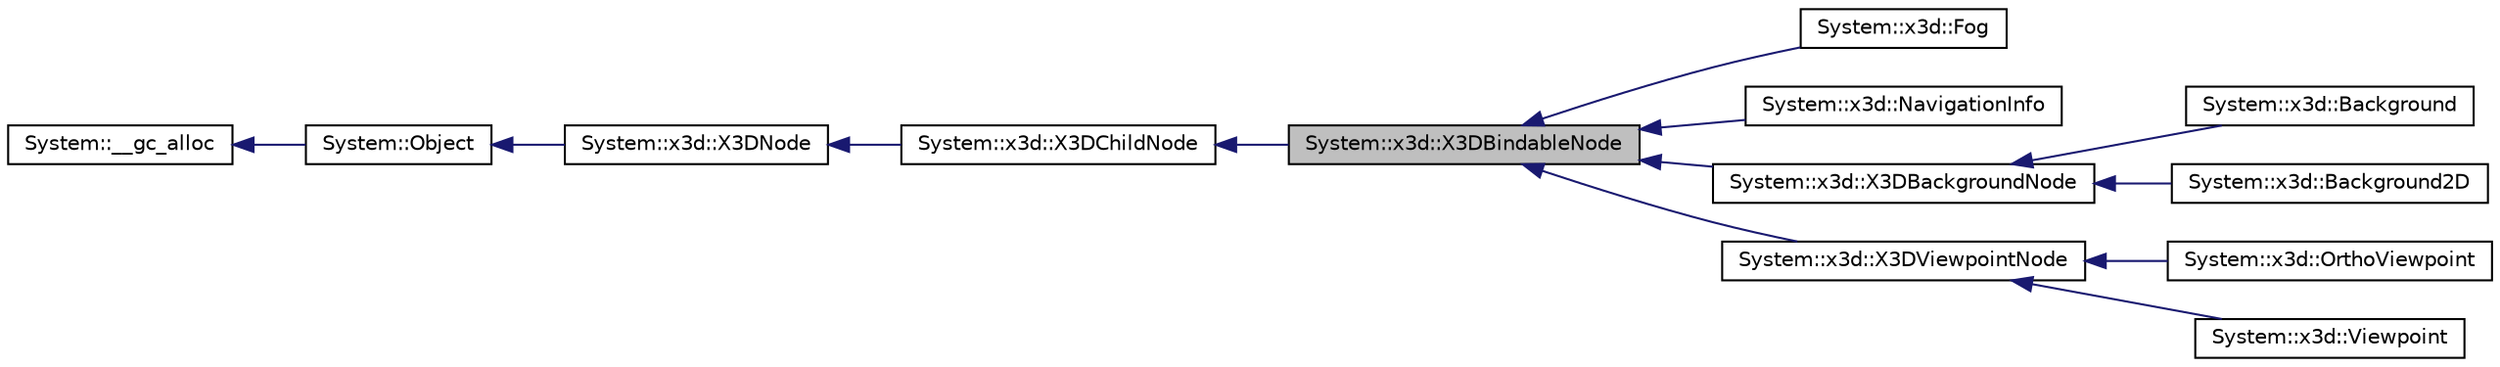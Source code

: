 digraph G
{
  edge [fontname="Helvetica",fontsize="10",labelfontname="Helvetica",labelfontsize="10"];
  node [fontname="Helvetica",fontsize="10",shape=record];
  rankdir="LR";
  Node1 [label="System::x3d::X3DBindableNode",height=0.2,width=0.4,color="black", fillcolor="grey75", style="filled" fontcolor="black"];
  Node2 -> Node1 [dir="back",color="midnightblue",fontsize="10",style="solid",fontname="Helvetica"];
  Node2 [label="System::x3d::X3DChildNode",height=0.2,width=0.4,color="black", fillcolor="white", style="filled",URL="$class_system_1_1x3d_1_1_x3_d_child_node.html"];
  Node3 -> Node2 [dir="back",color="midnightblue",fontsize="10",style="solid",fontname="Helvetica"];
  Node3 [label="System::x3d::X3DNode",height=0.2,width=0.4,color="black", fillcolor="white", style="filled",URL="$class_system_1_1x3d_1_1_x3_d_node.html"];
  Node4 -> Node3 [dir="back",color="midnightblue",fontsize="10",style="solid",fontname="Helvetica"];
  Node4 [label="System::Object",height=0.2,width=0.4,color="black", fillcolor="white", style="filled",URL="$class_system_1_1_object.html"];
  Node5 -> Node4 [dir="back",color="midnightblue",fontsize="10",style="solid",fontname="Helvetica"];
  Node5 [label="System::__gc_alloc",height=0.2,width=0.4,color="black", fillcolor="white", style="filled",URL="$class_system_1_1____gc__alloc.html"];
  Node1 -> Node6 [dir="back",color="midnightblue",fontsize="10",style="solid",fontname="Helvetica"];
  Node6 [label="System::x3d::Fog",height=0.2,width=0.4,color="black", fillcolor="white", style="filled",URL="$class_system_1_1x3d_1_1_fog.html"];
  Node1 -> Node7 [dir="back",color="midnightblue",fontsize="10",style="solid",fontname="Helvetica"];
  Node7 [label="System::x3d::NavigationInfo",height=0.2,width=0.4,color="black", fillcolor="white", style="filled",URL="$class_system_1_1x3d_1_1_navigation_info.html"];
  Node1 -> Node8 [dir="back",color="midnightblue",fontsize="10",style="solid",fontname="Helvetica"];
  Node8 [label="System::x3d::X3DBackgroundNode",height=0.2,width=0.4,color="black", fillcolor="white", style="filled",URL="$class_system_1_1x3d_1_1_x3_d_background_node.html"];
  Node8 -> Node9 [dir="back",color="midnightblue",fontsize="10",style="solid",fontname="Helvetica"];
  Node9 [label="System::x3d::Background",height=0.2,width=0.4,color="black", fillcolor="white", style="filled",URL="$class_system_1_1x3d_1_1_background.html",tooltip="Background class."];
  Node8 -> Node10 [dir="back",color="midnightblue",fontsize="10",style="solid",fontname="Helvetica"];
  Node10 [label="System::x3d::Background2D",height=0.2,width=0.4,color="black", fillcolor="white", style="filled",URL="$class_system_1_1x3d_1_1_background2_d.html"];
  Node1 -> Node11 [dir="back",color="midnightblue",fontsize="10",style="solid",fontname="Helvetica"];
  Node11 [label="System::x3d::X3DViewpointNode",height=0.2,width=0.4,color="black", fillcolor="white", style="filled",URL="$class_system_1_1x3d_1_1_x3_d_viewpoint_node.html"];
  Node11 -> Node12 [dir="back",color="midnightblue",fontsize="10",style="solid",fontname="Helvetica"];
  Node12 [label="System::x3d::OrthoViewpoint",height=0.2,width=0.4,color="black", fillcolor="white", style="filled",URL="$class_system_1_1x3d_1_1_ortho_viewpoint.html"];
  Node11 -> Node13 [dir="back",color="midnightblue",fontsize="10",style="solid",fontname="Helvetica"];
  Node13 [label="System::x3d::Viewpoint",height=0.2,width=0.4,color="black", fillcolor="white", style="filled",URL="$class_system_1_1x3d_1_1_viewpoint.html"];
}
